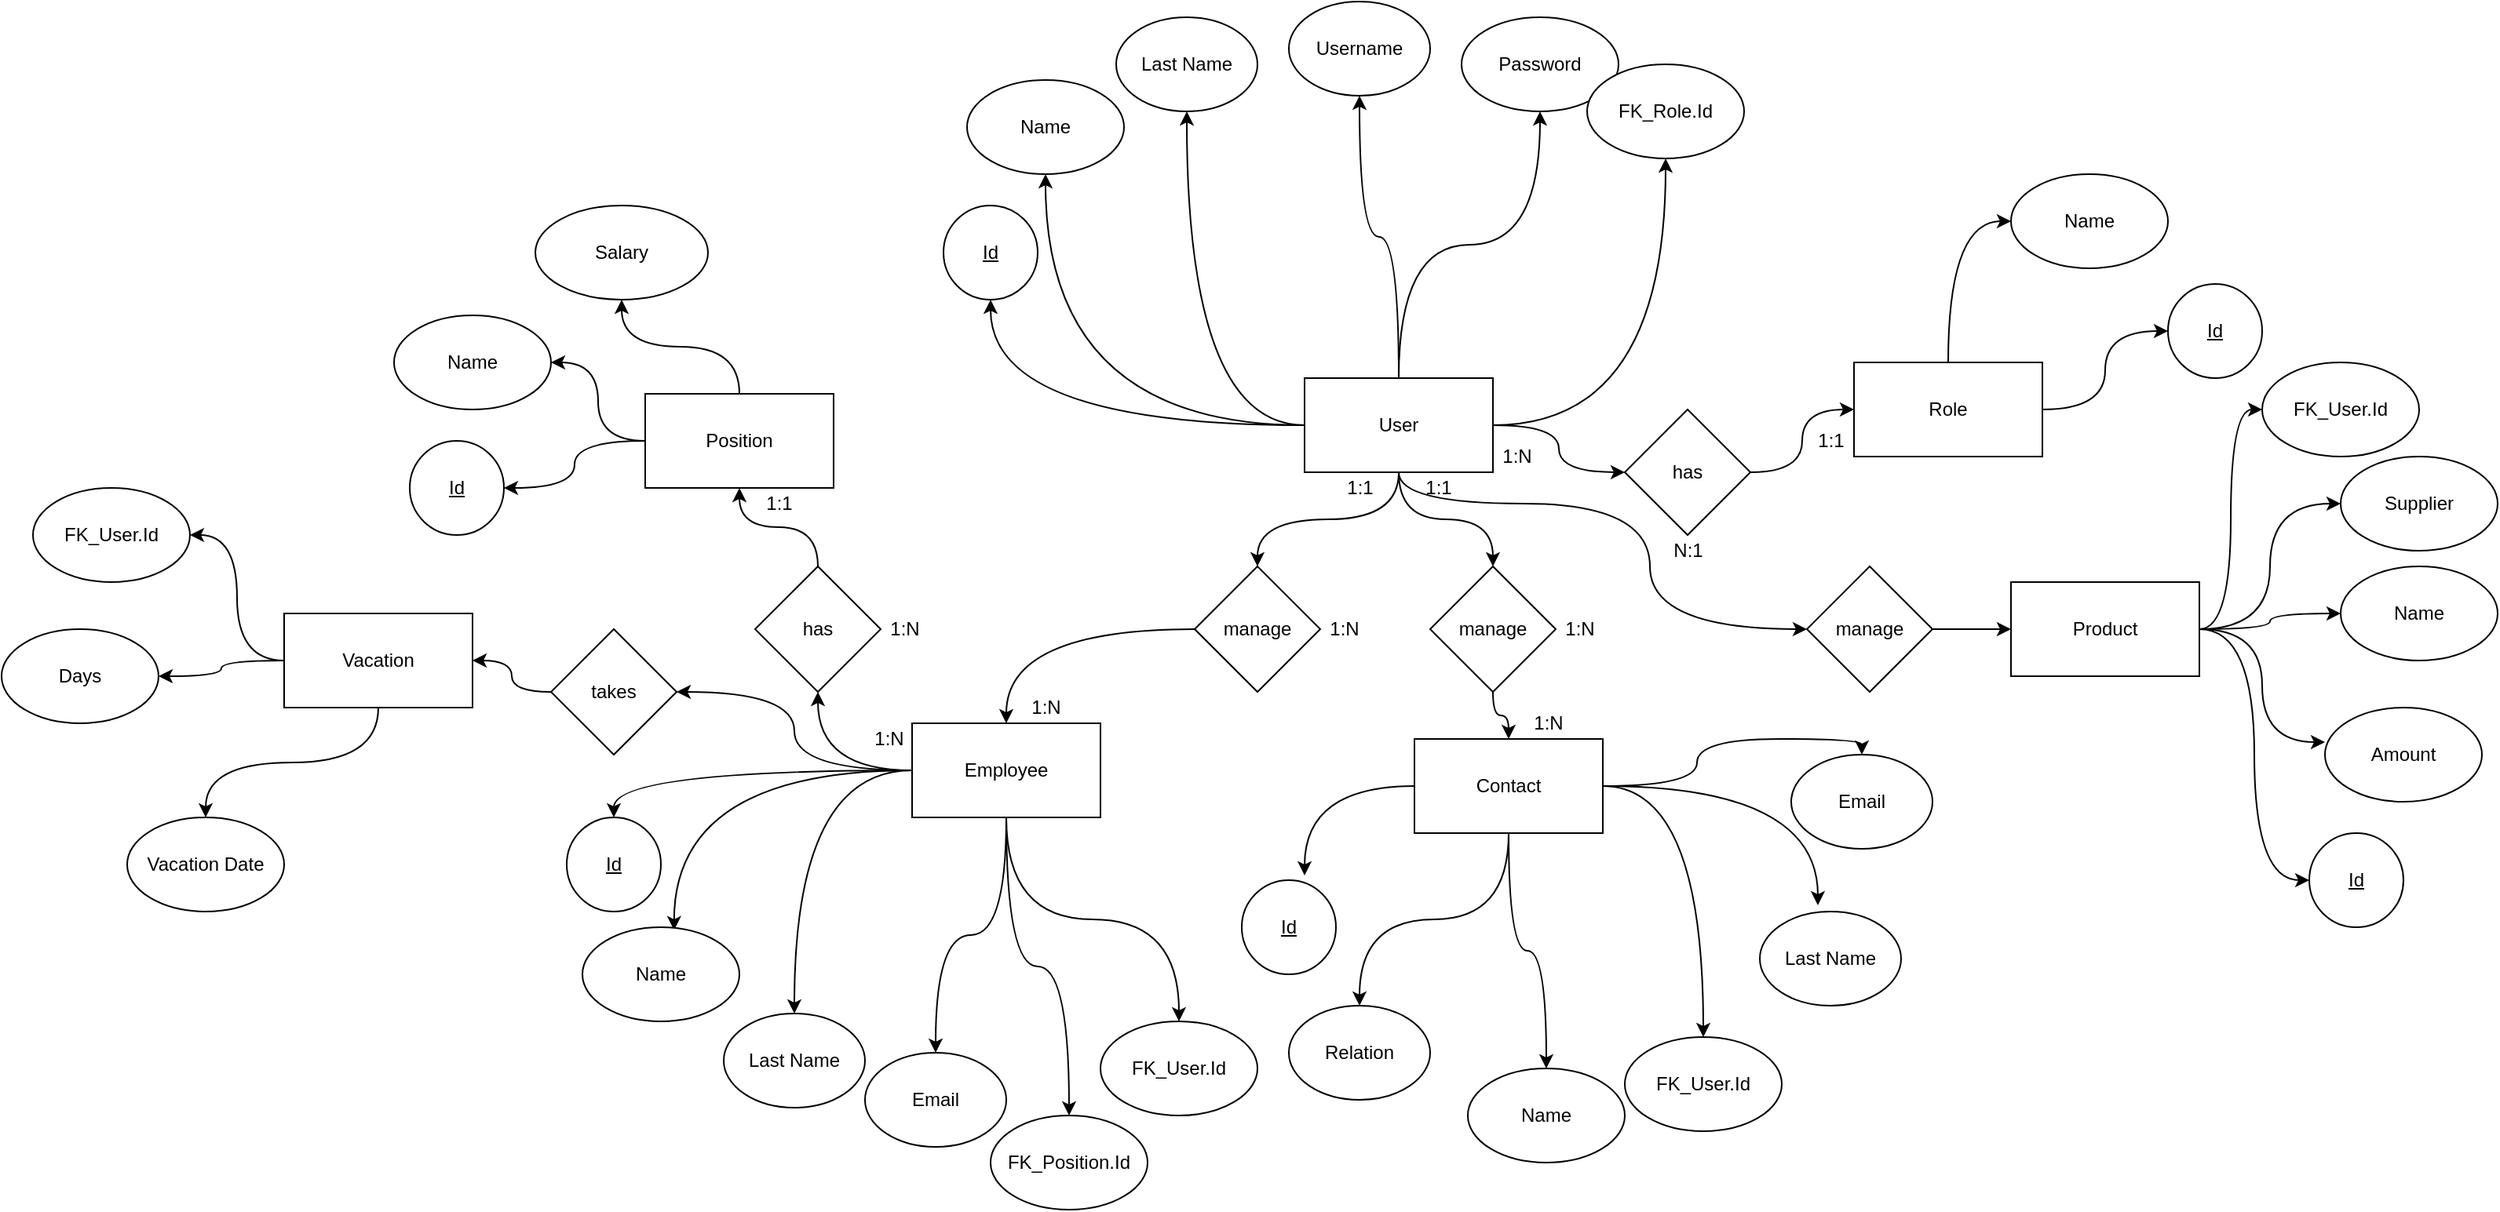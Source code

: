 <mxfile>
    <diagram id="N5CtvQAzds8ESfZrb9HO" name="Page-1">
        <mxGraphModel dx="1843" dy="1647" grid="1" gridSize="10" guides="1" tooltips="1" connect="1" arrows="1" fold="1" page="1" pageScale="1" pageWidth="827" pageHeight="1169" math="0" shadow="0">
            <root>
                <mxCell id="0"/>
                <mxCell id="1" parent="0"/>
                <mxCell id="10" style="edgeStyle=orthogonalEdgeStyle;html=1;entryX=0.5;entryY=1;entryDx=0;entryDy=0;fontColor=none;curved=1;" parent="1" source="2" target="6" edge="1">
                    <mxGeometry relative="1" as="geometry"/>
                </mxCell>
                <mxCell id="11" style="edgeStyle=orthogonalEdgeStyle;curved=1;html=1;entryX=0.5;entryY=1;entryDx=0;entryDy=0;fontColor=none;" parent="1" source="2" target="7" edge="1">
                    <mxGeometry relative="1" as="geometry"/>
                </mxCell>
                <mxCell id="12" style="edgeStyle=orthogonalEdgeStyle;curved=1;html=1;fontColor=none;entryX=0.5;entryY=1;entryDx=0;entryDy=0;" parent="1" source="2" target="9" edge="1">
                    <mxGeometry relative="1" as="geometry">
                        <mxPoint x="270" y="110" as="targetPoint"/>
                    </mxGeometry>
                </mxCell>
                <mxCell id="20" style="edgeStyle=orthogonalEdgeStyle;curved=1;html=1;entryX=0.5;entryY=1;entryDx=0;entryDy=0;fontColor=none;" parent="1" source="2" target="15" edge="1">
                    <mxGeometry relative="1" as="geometry"/>
                </mxCell>
                <mxCell id="22" style="edgeStyle=orthogonalEdgeStyle;curved=1;html=1;fontColor=none;" parent="1" source="2" target="13" edge="1">
                    <mxGeometry relative="1" as="geometry"/>
                </mxCell>
                <mxCell id="34" style="edgeStyle=orthogonalEdgeStyle;curved=1;html=1;fontColor=none;" parent="1" source="2" target="4" edge="1">
                    <mxGeometry relative="1" as="geometry"/>
                </mxCell>
                <mxCell id="43" style="edgeStyle=orthogonalEdgeStyle;html=1;entryX=0.5;entryY=0;entryDx=0;entryDy=0;curved=1;" parent="1" source="2" target="42" edge="1">
                    <mxGeometry relative="1" as="geometry"/>
                </mxCell>
                <mxCell id="79" style="edgeStyle=orthogonalEdgeStyle;curved=1;html=1;entryX=0;entryY=0.5;entryDx=0;entryDy=0;" parent="1" source="2" target="78" edge="1">
                    <mxGeometry relative="1" as="geometry"/>
                </mxCell>
                <mxCell id="91" style="edgeStyle=orthogonalEdgeStyle;curved=1;html=1;entryX=0.5;entryY=1;entryDx=0;entryDy=0;" parent="1" source="2" target="90" edge="1">
                    <mxGeometry relative="1" as="geometry"/>
                </mxCell>
                <mxCell id="116" style="edgeStyle=orthogonalEdgeStyle;curved=1;html=1;entryX=0;entryY=0.5;entryDx=0;entryDy=0;" edge="1" parent="1" source="2" target="114">
                    <mxGeometry relative="1" as="geometry">
                        <Array as="points">
                            <mxPoint x="170" y="200"/>
                            <mxPoint x="330" y="200"/>
                            <mxPoint x="330" y="280"/>
                        </Array>
                    </mxGeometry>
                </mxCell>
                <mxCell id="2" value="User" style="whiteSpace=wrap;html=1;" parent="1" vertex="1">
                    <mxGeometry x="110" y="120" width="120" height="60" as="geometry"/>
                </mxCell>
                <mxCell id="26" style="edgeStyle=orthogonalEdgeStyle;curved=1;html=1;entryX=0.667;entryY=-0.05;entryDx=0;entryDy=0;entryPerimeter=0;fontColor=none;" parent="1" source="3" target="23" edge="1">
                    <mxGeometry relative="1" as="geometry"/>
                </mxCell>
                <mxCell id="27" style="edgeStyle=orthogonalEdgeStyle;curved=1;html=1;entryX=0.5;entryY=0;entryDx=0;entryDy=0;fontColor=none;" parent="1" source="3" target="24" edge="1">
                    <mxGeometry relative="1" as="geometry"/>
                </mxCell>
                <mxCell id="28" style="edgeStyle=orthogonalEdgeStyle;curved=1;html=1;entryX=0.411;entryY=-0.067;entryDx=0;entryDy=0;entryPerimeter=0;fontColor=none;" parent="1" source="3" target="25" edge="1">
                    <mxGeometry relative="1" as="geometry"/>
                </mxCell>
                <mxCell id="30" style="edgeStyle=orthogonalEdgeStyle;curved=1;html=1;entryX=0.5;entryY=0;entryDx=0;entryDy=0;fontColor=none;" parent="1" source="3" target="29" edge="1">
                    <mxGeometry relative="1" as="geometry"/>
                </mxCell>
                <mxCell id="33" style="edgeStyle=orthogonalEdgeStyle;curved=1;html=1;entryX=0.5;entryY=0;entryDx=0;entryDy=0;fontColor=none;" parent="1" source="3" target="32" edge="1">
                    <mxGeometry relative="1" as="geometry"/>
                </mxCell>
                <mxCell id="41" style="edgeStyle=orthogonalEdgeStyle;html=1;entryX=0.5;entryY=0;entryDx=0;entryDy=0;curved=1;" parent="1" source="3" target="40" edge="1">
                    <mxGeometry relative="1" as="geometry"/>
                </mxCell>
                <mxCell id="3" value="Contact" style="whiteSpace=wrap;html=1;" parent="1" vertex="1">
                    <mxGeometry x="180" y="350" width="120" height="60" as="geometry"/>
                </mxCell>
                <mxCell id="35" style="edgeStyle=orthogonalEdgeStyle;curved=1;html=1;entryX=0.5;entryY=0;entryDx=0;entryDy=0;fontColor=none;" parent="1" source="4" target="3" edge="1">
                    <mxGeometry relative="1" as="geometry"/>
                </mxCell>
                <mxCell id="6" value="Id" style="ellipse;whiteSpace=wrap;html=1;fontStyle=4" parent="1" vertex="1">
                    <mxGeometry x="-120" y="10" width="60" height="60" as="geometry"/>
                </mxCell>
                <mxCell id="7" value="Name" style="ellipse;whiteSpace=wrap;html=1;" parent="1" vertex="1">
                    <mxGeometry x="-105" y="-70" width="100" height="60" as="geometry"/>
                </mxCell>
                <mxCell id="9" value="Last Name" style="ellipse;whiteSpace=wrap;html=1;" parent="1" vertex="1">
                    <mxGeometry x="-10" y="-110" width="90" height="60" as="geometry"/>
                </mxCell>
                <mxCell id="13" value="Username" style="ellipse;whiteSpace=wrap;html=1;" parent="1" vertex="1">
                    <mxGeometry x="100" y="-120" width="90" height="60" as="geometry"/>
                </mxCell>
                <mxCell id="15" value="Password" style="ellipse;whiteSpace=wrap;html=1;" parent="1" vertex="1">
                    <mxGeometry x="210" y="-110" width="100" height="60" as="geometry"/>
                </mxCell>
                <mxCell id="23" value="Id" style="ellipse;whiteSpace=wrap;html=1;fontStyle=4" parent="1" vertex="1">
                    <mxGeometry x="70" y="440" width="60" height="60" as="geometry"/>
                </mxCell>
                <mxCell id="24" value="Name" style="ellipse;whiteSpace=wrap;html=1;" parent="1" vertex="1">
                    <mxGeometry x="214" y="560" width="100" height="60" as="geometry"/>
                </mxCell>
                <mxCell id="25" value="Last Name" style="ellipse;whiteSpace=wrap;html=1;fontStyle=0" parent="1" vertex="1">
                    <mxGeometry x="400" y="460" width="90" height="60" as="geometry"/>
                </mxCell>
                <mxCell id="29" value="Email" style="ellipse;whiteSpace=wrap;html=1;" parent="1" vertex="1">
                    <mxGeometry x="420" y="360" width="90" height="60" as="geometry"/>
                </mxCell>
                <mxCell id="32" value="Relation" style="ellipse;whiteSpace=wrap;html=1;" parent="1" vertex="1">
                    <mxGeometry x="100" y="520" width="90" height="60" as="geometry"/>
                </mxCell>
                <mxCell id="37" value="1:1" style="text;html=1;align=center;verticalAlign=middle;resizable=0;points=[];autosize=1;" parent="1" vertex="1">
                    <mxGeometry x="180" y="180" width="30" height="20" as="geometry"/>
                </mxCell>
                <mxCell id="38" value="1:N" style="text;html=1;align=center;verticalAlign=middle;resizable=0;points=[];autosize=1;strokeColor=none;fillColor=none;" parent="1" vertex="1">
                    <mxGeometry x="250" y="330" width="30" height="20" as="geometry"/>
                </mxCell>
                <mxCell id="40" value="FK_User.Id" style="ellipse;whiteSpace=wrap;html=1;" parent="1" vertex="1">
                    <mxGeometry x="314" y="540" width="100" height="60" as="geometry"/>
                </mxCell>
                <mxCell id="45" style="edgeStyle=orthogonalEdgeStyle;curved=1;html=1;entryX=0.5;entryY=0;entryDx=0;entryDy=0;" parent="1" source="42" target="44" edge="1">
                    <mxGeometry relative="1" as="geometry"/>
                </mxCell>
                <mxCell id="47" style="edgeStyle=orthogonalEdgeStyle;curved=1;html=1;entryX=0.5;entryY=0;entryDx=0;entryDy=0;" parent="1" source="44" target="46" edge="1">
                    <mxGeometry relative="1" as="geometry"/>
                </mxCell>
                <mxCell id="51" style="edgeStyle=orthogonalEdgeStyle;curved=1;html=1;entryX=0.584;entryY=0.032;entryDx=0;entryDy=0;entryPerimeter=0;" parent="1" source="44" target="48" edge="1">
                    <mxGeometry relative="1" as="geometry"/>
                </mxCell>
                <mxCell id="52" style="edgeStyle=orthogonalEdgeStyle;curved=1;html=1;entryX=0.5;entryY=0;entryDx=0;entryDy=0;" parent="1" source="44" target="49" edge="1">
                    <mxGeometry relative="1" as="geometry"/>
                </mxCell>
                <mxCell id="59" style="edgeStyle=orthogonalEdgeStyle;curved=1;html=1;entryX=0.5;entryY=1;entryDx=0;entryDy=0;" parent="1" source="44" target="57" edge="1">
                    <mxGeometry relative="1" as="geometry">
                        <mxPoint x="-200.0" y="310" as="targetPoint"/>
                    </mxGeometry>
                </mxCell>
                <mxCell id="70" style="edgeStyle=orthogonalEdgeStyle;curved=1;html=1;entryX=0.5;entryY=0;entryDx=0;entryDy=0;" parent="1" source="44" target="69" edge="1">
                    <mxGeometry relative="1" as="geometry"/>
                </mxCell>
                <mxCell id="76" style="edgeStyle=orthogonalEdgeStyle;curved=1;html=1;entryX=0.5;entryY=0;entryDx=0;entryDy=0;" parent="1" source="44" target="75" edge="1">
                    <mxGeometry relative="1" as="geometry"/>
                </mxCell>
                <mxCell id="89" style="edgeStyle=orthogonalEdgeStyle;curved=1;html=1;entryX=0.5;entryY=0;entryDx=0;entryDy=0;" parent="1" source="44" target="88" edge="1">
                    <mxGeometry relative="1" as="geometry"/>
                </mxCell>
                <mxCell id="104" style="edgeStyle=orthogonalEdgeStyle;html=1;entryX=1;entryY=0.5;entryDx=0;entryDy=0;curved=1;" edge="1" parent="1" source="44" target="102">
                    <mxGeometry relative="1" as="geometry"/>
                </mxCell>
                <mxCell id="44" value="Employee" style="whiteSpace=wrap;html=1;" parent="1" vertex="1">
                    <mxGeometry x="-140" y="340" width="120" height="60" as="geometry"/>
                </mxCell>
                <mxCell id="46" value="Id" style="ellipse;whiteSpace=wrap;html=1;fontStyle=4" parent="1" vertex="1">
                    <mxGeometry x="-360" y="400" width="60" height="60" as="geometry"/>
                </mxCell>
                <mxCell id="48" value="Name" style="ellipse;whiteSpace=wrap;html=1;" parent="1" vertex="1">
                    <mxGeometry x="-350" y="470" width="100" height="60" as="geometry"/>
                </mxCell>
                <mxCell id="49" value="Last Name" style="ellipse;whiteSpace=wrap;html=1;fontStyle=0" parent="1" vertex="1">
                    <mxGeometry x="-260" y="525" width="90" height="60" as="geometry"/>
                </mxCell>
                <mxCell id="54" value="1:1" style="text;html=1;align=center;verticalAlign=middle;resizable=0;points=[];autosize=1;" parent="1" vertex="1">
                    <mxGeometry x="130" y="180" width="30" height="20" as="geometry"/>
                </mxCell>
                <mxCell id="56" value="1:N" style="text;html=1;align=center;verticalAlign=middle;resizable=0;points=[];autosize=1;strokeColor=none;fillColor=none;" parent="1" vertex="1">
                    <mxGeometry x="-70" y="320" width="30" height="20" as="geometry"/>
                </mxCell>
                <mxCell id="61" style="edgeStyle=orthogonalEdgeStyle;curved=1;html=1;entryX=0.5;entryY=1;entryDx=0;entryDy=0;" parent="1" source="57" target="60" edge="1">
                    <mxGeometry relative="1" as="geometry"/>
                </mxCell>
                <mxCell id="65" style="edgeStyle=orthogonalEdgeStyle;curved=1;html=1;" parent="1" source="60" target="64" edge="1">
                    <mxGeometry relative="1" as="geometry"/>
                </mxCell>
                <mxCell id="66" style="edgeStyle=orthogonalEdgeStyle;curved=1;html=1;entryX=1;entryY=0.5;entryDx=0;entryDy=0;" parent="1" source="60" target="62" edge="1">
                    <mxGeometry relative="1" as="geometry"/>
                </mxCell>
                <mxCell id="68" style="edgeStyle=orthogonalEdgeStyle;curved=1;html=1;entryX=0.5;entryY=1;entryDx=0;entryDy=0;" parent="1" source="60" target="67" edge="1">
                    <mxGeometry relative="1" as="geometry"/>
                </mxCell>
                <mxCell id="60" value="Position" style="whiteSpace=wrap;html=1;" parent="1" vertex="1">
                    <mxGeometry x="-310" y="130" width="120" height="60" as="geometry"/>
                </mxCell>
                <mxCell id="62" value="Id" style="ellipse;whiteSpace=wrap;html=1;fontStyle=4" parent="1" vertex="1">
                    <mxGeometry x="-460" y="160" width="60" height="60" as="geometry"/>
                </mxCell>
                <mxCell id="64" value="Name" style="ellipse;whiteSpace=wrap;html=1;" parent="1" vertex="1">
                    <mxGeometry x="-470" y="80" width="100" height="60" as="geometry"/>
                </mxCell>
                <mxCell id="67" value="Salary" style="ellipse;whiteSpace=wrap;html=1;" parent="1" vertex="1">
                    <mxGeometry x="-380" y="10" width="110" height="60" as="geometry"/>
                </mxCell>
                <mxCell id="69" value="FK_User.Id" style="ellipse;whiteSpace=wrap;html=1;" parent="1" vertex="1">
                    <mxGeometry x="-20" y="530" width="100" height="60" as="geometry"/>
                </mxCell>
                <mxCell id="71" value="" style="group" parent="1" vertex="1" connectable="0">
                    <mxGeometry x="40" y="240" width="110" height="80" as="geometry"/>
                </mxCell>
                <mxCell id="42" value="manage" style="rhombus;whiteSpace=wrap;html=1;" parent="71" vertex="1">
                    <mxGeometry width="80" height="80" as="geometry"/>
                </mxCell>
                <mxCell id="55" value="1:N" style="text;html=1;align=center;verticalAlign=middle;resizable=0;points=[];autosize=1;strokeColor=none;fillColor=none;" parent="71" vertex="1">
                    <mxGeometry x="80" y="30" width="30" height="20" as="geometry"/>
                </mxCell>
                <mxCell id="74" value="" style="group" parent="1" vertex="1" connectable="0">
                    <mxGeometry x="190" y="240" width="110" height="80" as="geometry"/>
                </mxCell>
                <mxCell id="4" value="manage" style="rhombus;whiteSpace=wrap;html=1;" parent="74" vertex="1">
                    <mxGeometry width="80" height="80" as="geometry"/>
                </mxCell>
                <mxCell id="39" value="1:N" style="text;html=1;align=center;verticalAlign=middle;resizable=0;points=[];autosize=1;strokeColor=none;fillColor=none;" parent="74" vertex="1">
                    <mxGeometry x="80" y="30" width="30" height="20" as="geometry"/>
                </mxCell>
                <mxCell id="75" value="Email" style="ellipse;whiteSpace=wrap;html=1;" parent="1" vertex="1">
                    <mxGeometry x="-170" y="550" width="90" height="60" as="geometry"/>
                </mxCell>
                <mxCell id="81" style="edgeStyle=orthogonalEdgeStyle;curved=1;html=1;entryX=0;entryY=0.5;entryDx=0;entryDy=0;" parent="1" source="78" target="80" edge="1">
                    <mxGeometry relative="1" as="geometry"/>
                </mxCell>
                <mxCell id="84" style="edgeStyle=orthogonalEdgeStyle;curved=1;html=1;entryX=0;entryY=0.5;entryDx=0;entryDy=0;" parent="1" source="80" target="83" edge="1">
                    <mxGeometry relative="1" as="geometry"/>
                </mxCell>
                <mxCell id="87" style="edgeStyle=orthogonalEdgeStyle;curved=1;html=1;entryX=0;entryY=0.5;entryDx=0;entryDy=0;" parent="1" source="80" target="85" edge="1">
                    <mxGeometry relative="1" as="geometry"/>
                </mxCell>
                <mxCell id="80" value="Role" style="whiteSpace=wrap;html=1;" parent="1" vertex="1">
                    <mxGeometry x="460" y="110" width="120" height="60" as="geometry"/>
                </mxCell>
                <mxCell id="83" value="Id" style="ellipse;whiteSpace=wrap;html=1;fontStyle=4" parent="1" vertex="1">
                    <mxGeometry x="660" y="60" width="60" height="60" as="geometry"/>
                </mxCell>
                <mxCell id="85" value="Name" style="ellipse;whiteSpace=wrap;html=1;" parent="1" vertex="1">
                    <mxGeometry x="560" y="-10" width="100" height="60" as="geometry"/>
                </mxCell>
                <mxCell id="88" value="FK_Position.Id" style="ellipse;whiteSpace=wrap;html=1;" parent="1" vertex="1">
                    <mxGeometry x="-90" y="590" width="100" height="60" as="geometry"/>
                </mxCell>
                <mxCell id="90" value="FK_Role.Id" style="ellipse;whiteSpace=wrap;html=1;" parent="1" vertex="1">
                    <mxGeometry x="290" y="-80" width="100" height="60" as="geometry"/>
                </mxCell>
                <mxCell id="93" value="1:1" style="text;html=1;align=center;verticalAlign=middle;resizable=0;points=[];autosize=1;strokeColor=none;fillColor=none;" parent="1" vertex="1">
                    <mxGeometry x="-240" y="190" width="30" height="20" as="geometry"/>
                </mxCell>
                <mxCell id="94" value="1:N" style="text;html=1;align=center;verticalAlign=middle;resizable=0;points=[];autosize=1;strokeColor=none;fillColor=none;" parent="1" vertex="1">
                    <mxGeometry x="-170" y="340" width="30" height="20" as="geometry"/>
                </mxCell>
                <mxCell id="96" value="" style="group" parent="1" vertex="1" connectable="0">
                    <mxGeometry x="-240" y="240" width="110" height="80" as="geometry"/>
                </mxCell>
                <mxCell id="57" value="has" style="rhombus;whiteSpace=wrap;html=1;" parent="96" vertex="1">
                    <mxGeometry width="80" height="80" as="geometry"/>
                </mxCell>
                <mxCell id="95" value="1:N" style="text;html=1;align=center;verticalAlign=middle;resizable=0;points=[];autosize=1;strokeColor=none;fillColor=none;" parent="96" vertex="1">
                    <mxGeometry x="80" y="30" width="30" height="20" as="geometry"/>
                </mxCell>
                <mxCell id="97" value="1:1" style="text;html=1;align=center;verticalAlign=middle;resizable=0;points=[];autosize=1;strokeColor=none;fillColor=none;" parent="1" vertex="1">
                    <mxGeometry x="430" y="150" width="30" height="20" as="geometry"/>
                </mxCell>
                <mxCell id="98" value="1:N" style="text;html=1;align=center;verticalAlign=middle;resizable=0;points=[];autosize=1;strokeColor=none;fillColor=none;" parent="1" vertex="1">
                    <mxGeometry x="230" y="160" width="30" height="20" as="geometry"/>
                </mxCell>
                <mxCell id="100" value="" style="group" parent="1" vertex="1" connectable="0">
                    <mxGeometry x="314" y="140" width="80" height="100" as="geometry"/>
                </mxCell>
                <mxCell id="78" value="has" style="rhombus;whiteSpace=wrap;html=1;" parent="100" vertex="1">
                    <mxGeometry width="80" height="80" as="geometry"/>
                </mxCell>
                <mxCell id="99" value="N:1" style="text;html=1;align=center;verticalAlign=middle;resizable=0;points=[];autosize=1;strokeColor=none;fillColor=none;" parent="100" vertex="1">
                    <mxGeometry x="25" y="80" width="30" height="20" as="geometry"/>
                </mxCell>
                <mxCell id="106" style="edgeStyle=orthogonalEdgeStyle;curved=1;html=1;entryX=1;entryY=0.5;entryDx=0;entryDy=0;" edge="1" parent="1" source="102" target="105">
                    <mxGeometry relative="1" as="geometry">
                        <mxPoint x="-410" y="310" as="targetPoint"/>
                    </mxGeometry>
                </mxCell>
                <mxCell id="102" value="takes" style="rhombus;whiteSpace=wrap;html=1;" vertex="1" parent="1">
                    <mxGeometry x="-370" y="280" width="80" height="80" as="geometry"/>
                </mxCell>
                <mxCell id="108" style="edgeStyle=orthogonalEdgeStyle;curved=1;html=1;entryX=1;entryY=0.5;entryDx=0;entryDy=0;" edge="1" parent="1" source="105" target="107">
                    <mxGeometry relative="1" as="geometry"/>
                </mxCell>
                <mxCell id="110" style="edgeStyle=orthogonalEdgeStyle;curved=1;html=1;" edge="1" parent="1" source="105" target="109">
                    <mxGeometry relative="1" as="geometry"/>
                </mxCell>
                <mxCell id="112" style="edgeStyle=orthogonalEdgeStyle;curved=1;html=1;" edge="1" parent="1" source="105" target="111">
                    <mxGeometry relative="1" as="geometry"/>
                </mxCell>
                <mxCell id="105" value="Vacation" style="whiteSpace=wrap;html=1;" vertex="1" parent="1">
                    <mxGeometry x="-540" y="270" width="120" height="60" as="geometry"/>
                </mxCell>
                <mxCell id="107" value="FK_User.Id" style="ellipse;whiteSpace=wrap;html=1;" vertex="1" parent="1">
                    <mxGeometry x="-700" y="190" width="100" height="60" as="geometry"/>
                </mxCell>
                <mxCell id="109" value="Days" style="ellipse;whiteSpace=wrap;html=1;" vertex="1" parent="1">
                    <mxGeometry x="-720" y="280" width="100" height="60" as="geometry"/>
                </mxCell>
                <mxCell id="111" value="Vacation Date" style="ellipse;whiteSpace=wrap;html=1;" vertex="1" parent="1">
                    <mxGeometry x="-640" y="400" width="100" height="60" as="geometry"/>
                </mxCell>
                <mxCell id="118" style="edgeStyle=orthogonalEdgeStyle;curved=1;html=1;entryX=0;entryY=0.5;entryDx=0;entryDy=0;" edge="1" parent="1" source="114" target="117">
                    <mxGeometry relative="1" as="geometry"/>
                </mxCell>
                <mxCell id="114" value="manage" style="rhombus;whiteSpace=wrap;html=1;" vertex="1" parent="1">
                    <mxGeometry x="430" y="240" width="80" height="80" as="geometry"/>
                </mxCell>
                <mxCell id="120" style="edgeStyle=orthogonalEdgeStyle;curved=1;html=1;entryX=0;entryY=0.5;entryDx=0;entryDy=0;" edge="1" parent="1" source="117" target="119">
                    <mxGeometry relative="1" as="geometry"/>
                </mxCell>
                <mxCell id="123" style="edgeStyle=orthogonalEdgeStyle;curved=1;html=1;entryX=0;entryY=0.5;entryDx=0;entryDy=0;" edge="1" parent="1" source="117" target="122">
                    <mxGeometry relative="1" as="geometry"/>
                </mxCell>
                <mxCell id="125" style="edgeStyle=orthogonalEdgeStyle;curved=1;html=1;entryX=0;entryY=0.367;entryDx=0;entryDy=0;entryPerimeter=0;" edge="1" parent="1" source="117" target="124">
                    <mxGeometry relative="1" as="geometry"/>
                </mxCell>
                <mxCell id="127" style="edgeStyle=orthogonalEdgeStyle;curved=1;html=1;entryX=0;entryY=0.5;entryDx=0;entryDy=0;" edge="1" parent="1" source="117" target="126">
                    <mxGeometry relative="1" as="geometry"/>
                </mxCell>
                <mxCell id="129" style="edgeStyle=orthogonalEdgeStyle;curved=1;html=1;entryX=0;entryY=0.5;entryDx=0;entryDy=0;" edge="1" parent="1" source="117" target="128">
                    <mxGeometry relative="1" as="geometry"/>
                </mxCell>
                <mxCell id="117" value="Product" style="whiteSpace=wrap;html=1;" vertex="1" parent="1">
                    <mxGeometry x="560" y="250" width="120" height="60" as="geometry"/>
                </mxCell>
                <mxCell id="119" value="FK_User.Id" style="ellipse;whiteSpace=wrap;html=1;" vertex="1" parent="1">
                    <mxGeometry x="720" y="110" width="100" height="60" as="geometry"/>
                </mxCell>
                <mxCell id="122" value="Name" style="ellipse;whiteSpace=wrap;html=1;" vertex="1" parent="1">
                    <mxGeometry x="770" y="240" width="100" height="60" as="geometry"/>
                </mxCell>
                <mxCell id="124" value="Amount" style="ellipse;whiteSpace=wrap;html=1;" vertex="1" parent="1">
                    <mxGeometry x="760" y="330" width="100" height="60" as="geometry"/>
                </mxCell>
                <mxCell id="126" value="Id" style="ellipse;whiteSpace=wrap;html=1;fontStyle=4" vertex="1" parent="1">
                    <mxGeometry x="750" y="410" width="60" height="60" as="geometry"/>
                </mxCell>
                <mxCell id="128" value="Supplier" style="ellipse;whiteSpace=wrap;html=1;" vertex="1" parent="1">
                    <mxGeometry x="770" y="170" width="100" height="60" as="geometry"/>
                </mxCell>
            </root>
        </mxGraphModel>
    </diagram>
</mxfile>